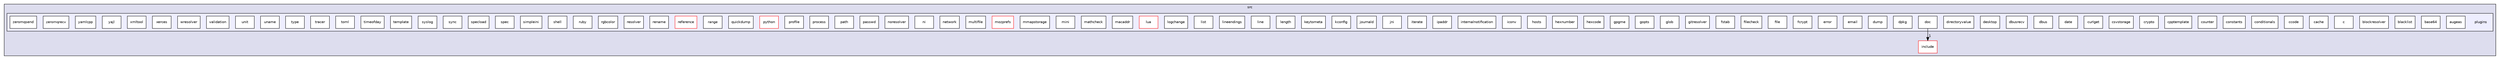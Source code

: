 digraph "plugins" {
  compound=true
  node [ fontsize="10", fontname="Helvetica"];
  edge [ labelfontsize="10", labelfontname="Helvetica"];
  subgraph clusterdir_68267d1309a1af8e8297ef4c3efbcdba {
    graph [ bgcolor="#ddddee", pencolor="black", label="src" fontname="Helvetica", fontsize="10", URL="dir_68267d1309a1af8e8297ef4c3efbcdba.html"]
  dir_b0856f6b0d80ccb263b2f415c91f9e17 [shape=box label="include" fillcolor="white" style="filled" color="red" URL="dir_b0856f6b0d80ccb263b2f415c91f9e17.html"];
  subgraph clusterdir_7020b8b7abcceffa3f9f7a2d24718f16 {
    graph [ bgcolor="#eeeeff", pencolor="black", label="" URL="dir_7020b8b7abcceffa3f9f7a2d24718f16.html"];
    dir_7020b8b7abcceffa3f9f7a2d24718f16 [shape=plaintext label="plugins"];
  dir_0da25102f37d526470daabf8ed215d6f [shape=box label="augeas" fillcolor="white" style="filled" URL="dir_0da25102f37d526470daabf8ed215d6f.html"];
  dir_aa6cf4d071a0e8d8ec248dd52d482642 [shape=box label="base64" fillcolor="white" style="filled" URL="dir_aa6cf4d071a0e8d8ec248dd52d482642.html"];
  dir_d1a8ed4fae8d4b7b0786abec76002cf0 [shape=box label="blacklist" fillcolor="white" style="filled" URL="dir_d1a8ed4fae8d4b7b0786abec76002cf0.html"];
  dir_7e57e7399cfd070e286d09337eca71e9 [shape=box label="blockresolver" fillcolor="white" style="filled" URL="dir_7e57e7399cfd070e286d09337eca71e9.html"];
  dir_8bc65180d9bb8d21dfc5b178f90ad8e4 [shape=box label="c" fillcolor="white" style="filled" URL="dir_8bc65180d9bb8d21dfc5b178f90ad8e4.html"];
  dir_3b9249cfe32c77c98650594c362760ce [shape=box label="cache" fillcolor="white" style="filled" URL="dir_3b9249cfe32c77c98650594c362760ce.html"];
  dir_feb57bcaa81411100a3f4000b8a1d967 [shape=box label="ccode" fillcolor="white" style="filled" URL="dir_feb57bcaa81411100a3f4000b8a1d967.html"];
  dir_8efb29764f86ec77f861395197e2f427 [shape=box label="conditionals" fillcolor="white" style="filled" URL="dir_8efb29764f86ec77f861395197e2f427.html"];
  dir_db1be7a3229a0e29cfc24bbe81c6caa5 [shape=box label="constants" fillcolor="white" style="filled" URL="dir_db1be7a3229a0e29cfc24bbe81c6caa5.html"];
  dir_d0da925f0076c772fb011b92731f8044 [shape=box label="counter" fillcolor="white" style="filled" URL="dir_d0da925f0076c772fb011b92731f8044.html"];
  dir_af5d448da9cc0c45e3b3d1677b76ac58 [shape=box label="cpptemplate" fillcolor="white" style="filled" URL="dir_af5d448da9cc0c45e3b3d1677b76ac58.html"];
  dir_bce0d49040716645ee101d1c0c07d6ee [shape=box label="crypto" fillcolor="white" style="filled" URL="dir_bce0d49040716645ee101d1c0c07d6ee.html"];
  dir_56c5b1f2fcbd43bc251cc8d4e6311b21 [shape=box label="csvstorage" fillcolor="white" style="filled" URL="dir_56c5b1f2fcbd43bc251cc8d4e6311b21.html"];
  dir_5f41e55b695f11675a0f007be9feea1b [shape=box label="curlget" fillcolor="white" style="filled" URL="dir_5f41e55b695f11675a0f007be9feea1b.html"];
  dir_ebc5b17501f7228c8e16f8268eac0bd1 [shape=box label="date" fillcolor="white" style="filled" URL="dir_ebc5b17501f7228c8e16f8268eac0bd1.html"];
  dir_4b502d80aef9deb49865a7ac113a3ad6 [shape=box label="dbus" fillcolor="white" style="filled" URL="dir_4b502d80aef9deb49865a7ac113a3ad6.html"];
  dir_67299d2f6b38701a02774bfdc4619b78 [shape=box label="dbusrecv" fillcolor="white" style="filled" URL="dir_67299d2f6b38701a02774bfdc4619b78.html"];
  dir_59ef8a0f2f347c23459de1811e709715 [shape=box label="desktop" fillcolor="white" style="filled" URL="dir_59ef8a0f2f347c23459de1811e709715.html"];
  dir_47193d960b47d88c2b8f720e973a2564 [shape=box label="directoryvalue" fillcolor="white" style="filled" URL="dir_47193d960b47d88c2b8f720e973a2564.html"];
  dir_a148703ae8c9eba3c23292523a71f768 [shape=box label="doc" fillcolor="white" style="filled" URL="dir_a148703ae8c9eba3c23292523a71f768.html"];
  dir_53f7bfd5edcd6df3dfd79eb210731605 [shape=box label="dpkg" fillcolor="white" style="filled" URL="dir_53f7bfd5edcd6df3dfd79eb210731605.html"];
  dir_347a5dd08e1bfefc33236e4c30120959 [shape=box label="dump" fillcolor="white" style="filled" URL="dir_347a5dd08e1bfefc33236e4c30120959.html"];
  dir_c60f85bcbca029793d9ebc06b7c0a997 [shape=box label="email" fillcolor="white" style="filled" URL="dir_c60f85bcbca029793d9ebc06b7c0a997.html"];
  dir_54cf0c322a621e232064acdd83526a9c [shape=box label="error" fillcolor="white" style="filled" URL="dir_54cf0c322a621e232064acdd83526a9c.html"];
  dir_cbda20a62f9fd53108742b325e561a94 [shape=box label="fcrypt" fillcolor="white" style="filled" URL="dir_cbda20a62f9fd53108742b325e561a94.html"];
  dir_bf7c5598b900defcddd44aa8969f9d7c [shape=box label="file" fillcolor="white" style="filled" URL="dir_bf7c5598b900defcddd44aa8969f9d7c.html"];
  dir_57af1f6f945dafff3f1f30844503f37e [shape=box label="filecheck" fillcolor="white" style="filled" URL="dir_57af1f6f945dafff3f1f30844503f37e.html"];
  dir_f4b49f33397505619a5109e7c9a04673 [shape=box label="fstab" fillcolor="white" style="filled" URL="dir_f4b49f33397505619a5109e7c9a04673.html"];
  dir_063de688844b914836592a79e9890f19 [shape=box label="gitresolver" fillcolor="white" style="filled" URL="dir_063de688844b914836592a79e9890f19.html"];
  dir_ccfcf641c76806a27d91c053a656df45 [shape=box label="glob" fillcolor="white" style="filled" URL="dir_ccfcf641c76806a27d91c053a656df45.html"];
  dir_3ee0f2d2c0869703c408c3b35eff8ae5 [shape=box label="gopts" fillcolor="white" style="filled" URL="dir_3ee0f2d2c0869703c408c3b35eff8ae5.html"];
  dir_ba55039eed38f91d972b28360a465d5b [shape=box label="gpgme" fillcolor="white" style="filled" URL="dir_ba55039eed38f91d972b28360a465d5b.html"];
  dir_ee29c418e0579ce0b482ea7dec819167 [shape=box label="hexcode" fillcolor="white" style="filled" URL="dir_ee29c418e0579ce0b482ea7dec819167.html"];
  dir_aa5f7a62906e33ad28fc23659d214f8d [shape=box label="hexnumber" fillcolor="white" style="filled" URL="dir_aa5f7a62906e33ad28fc23659d214f8d.html"];
  dir_000840097f1141354d4728bcd086ef76 [shape=box label="hosts" fillcolor="white" style="filled" URL="dir_000840097f1141354d4728bcd086ef76.html"];
  dir_c9362a478f15644dfac58201435bec37 [shape=box label="iconv" fillcolor="white" style="filled" URL="dir_c9362a478f15644dfac58201435bec37.html"];
  dir_928e5dd204fd81d37687692c41ccbd88 [shape=box label="internalnotification" fillcolor="white" style="filled" URL="dir_928e5dd204fd81d37687692c41ccbd88.html"];
  dir_5e9e80585be87a3584645b1d34107095 [shape=box label="ipaddr" fillcolor="white" style="filled" URL="dir_5e9e80585be87a3584645b1d34107095.html"];
  dir_1e9aed73a871a6e729bfa94a368ab78b [shape=box label="iterate" fillcolor="white" style="filled" URL="dir_1e9aed73a871a6e729bfa94a368ab78b.html"];
  dir_98e962130336c783d699b70b29a079e6 [shape=box label="jni" fillcolor="white" style="filled" URL="dir_98e962130336c783d699b70b29a079e6.html"];
  dir_17f5f8fbad306709b8208999daef2201 [shape=box label="journald" fillcolor="white" style="filled" URL="dir_17f5f8fbad306709b8208999daef2201.html"];
  dir_f5c9d7cf4e97909ad2887ed2cb748693 [shape=box label="kconfig" fillcolor="white" style="filled" URL="dir_f5c9d7cf4e97909ad2887ed2cb748693.html"];
  dir_1f5db4c62287c2b450f9a440d8d70aa3 [shape=box label="keytometa" fillcolor="white" style="filled" URL="dir_1f5db4c62287c2b450f9a440d8d70aa3.html"];
  dir_76eb4c248d2f74aaea0099e3afc571ae [shape=box label="length" fillcolor="white" style="filled" URL="dir_76eb4c248d2f74aaea0099e3afc571ae.html"];
  dir_bb082d6dd4991e2f90159a2fea4d6a3d [shape=box label="line" fillcolor="white" style="filled" URL="dir_bb082d6dd4991e2f90159a2fea4d6a3d.html"];
  dir_2e03af08e58d607983ddbf28efd72fca [shape=box label="lineendings" fillcolor="white" style="filled" URL="dir_2e03af08e58d607983ddbf28efd72fca.html"];
  dir_44e2cce21b498ece8059a6df316e489b [shape=box label="list" fillcolor="white" style="filled" URL="dir_44e2cce21b498ece8059a6df316e489b.html"];
  dir_61402a93115cc5ccf21493c6e9201ba7 [shape=box label="logchange" fillcolor="white" style="filled" URL="dir_61402a93115cc5ccf21493c6e9201ba7.html"];
  dir_ee6aa1c688a3b9fb588e8125e26298d2 [shape=box label="lua" fillcolor="white" style="filled" color="red" URL="dir_ee6aa1c688a3b9fb588e8125e26298d2.html"];
  dir_e62a0a4e69ba08e7da2dc5a2080d9e4b [shape=box label="macaddr" fillcolor="white" style="filled" URL="dir_e62a0a4e69ba08e7da2dc5a2080d9e4b.html"];
  dir_50471c48e798a2f761031afb98e1ce6d [shape=box label="mathcheck" fillcolor="white" style="filled" URL="dir_50471c48e798a2f761031afb98e1ce6d.html"];
  dir_8c63f51f75cb100ff6f7d5c0d6921434 [shape=box label="mini" fillcolor="white" style="filled" URL="dir_8c63f51f75cb100ff6f7d5c0d6921434.html"];
  dir_01dde3f3ecdd5acab698f59de4ecfd01 [shape=box label="mmapstorage" fillcolor="white" style="filled" URL="dir_01dde3f3ecdd5acab698f59de4ecfd01.html"];
  dir_24179a9b112c2e4eb51dc774f561d50d [shape=box label="mozprefs" fillcolor="white" style="filled" color="red" URL="dir_24179a9b112c2e4eb51dc774f561d50d.html"];
  dir_9e85765c9e322d3f4cb080ba525287cd [shape=box label="multifile" fillcolor="white" style="filled" URL="dir_9e85765c9e322d3f4cb080ba525287cd.html"];
  dir_a947988000fb94fcb137b6a447a87bc1 [shape=box label="network" fillcolor="white" style="filled" URL="dir_a947988000fb94fcb137b6a447a87bc1.html"];
  dir_ef95e8dd6f275c1b9595d7688cc8f003 [shape=box label="ni" fillcolor="white" style="filled" URL="dir_ef95e8dd6f275c1b9595d7688cc8f003.html"];
  dir_c2198d663f420ceb3031b4996a5d3915 [shape=box label="noresolver" fillcolor="white" style="filled" URL="dir_c2198d663f420ceb3031b4996a5d3915.html"];
  dir_a6139cac22c4981e36bbdaa151dc692e [shape=box label="passwd" fillcolor="white" style="filled" URL="dir_a6139cac22c4981e36bbdaa151dc692e.html"];
  dir_63801dd6cb36b21d5f5f3b382c561ff3 [shape=box label="path" fillcolor="white" style="filled" URL="dir_63801dd6cb36b21d5f5f3b382c561ff3.html"];
  dir_b26955a9987a3c4a965466a46ea213a3 [shape=box label="process" fillcolor="white" style="filled" URL="dir_b26955a9987a3c4a965466a46ea213a3.html"];
  dir_af58836c9eafd9e29b953e0e064cc1d8 [shape=box label="profile" fillcolor="white" style="filled" URL="dir_af58836c9eafd9e29b953e0e064cc1d8.html"];
  dir_4f56e0ba1989c2c025ff5a8b5c476e34 [shape=box label="python" fillcolor="white" style="filled" color="red" URL="dir_4f56e0ba1989c2c025ff5a8b5c476e34.html"];
  dir_b6d840d4a9235d095eddd5e4bc6cbb0d [shape=box label="quickdump" fillcolor="white" style="filled" URL="dir_b6d840d4a9235d095eddd5e4bc6cbb0d.html"];
  dir_94000567962aafefe60cd7b4c9eff0e4 [shape=box label="range" fillcolor="white" style="filled" URL="dir_94000567962aafefe60cd7b4c9eff0e4.html"];
  dir_1146f3724c3346f9221bd594b4511dc6 [shape=box label="reference" fillcolor="white" style="filled" color="red" URL="dir_1146f3724c3346f9221bd594b4511dc6.html"];
  dir_32caf32cb4646f65e189aa2ab346a137 [shape=box label="rename" fillcolor="white" style="filled" URL="dir_32caf32cb4646f65e189aa2ab346a137.html"];
  dir_053449e8847b47762d37248475fcae64 [shape=box label="resolver" fillcolor="white" style="filled" URL="dir_053449e8847b47762d37248475fcae64.html"];
  dir_6111615fef04dbacd21c7af5f555cb7a [shape=box label="rgbcolor" fillcolor="white" style="filled" URL="dir_6111615fef04dbacd21c7af5f555cb7a.html"];
  dir_74659524fb787e38e734f2d5026f5d3c [shape=box label="ruby" fillcolor="white" style="filled" URL="dir_74659524fb787e38e734f2d5026f5d3c.html"];
  dir_590b6e54c52ad2db4ef44fbdace1cd3e [shape=box label="shell" fillcolor="white" style="filled" URL="dir_590b6e54c52ad2db4ef44fbdace1cd3e.html"];
  dir_e0f8752ca1b0c4079f3f7697a715b980 [shape=box label="simpleini" fillcolor="white" style="filled" URL="dir_e0f8752ca1b0c4079f3f7697a715b980.html"];
  dir_af01b10449c4d802d74a908d967ae7b3 [shape=box label="spec" fillcolor="white" style="filled" URL="dir_af01b10449c4d802d74a908d967ae7b3.html"];
  dir_8611e2a905c637042d635cb6bb9f42ec [shape=box label="specload" fillcolor="white" style="filled" URL="dir_8611e2a905c637042d635cb6bb9f42ec.html"];
  dir_9e66e11043a1b516876ed3e502bf4b93 [shape=box label="sync" fillcolor="white" style="filled" URL="dir_9e66e11043a1b516876ed3e502bf4b93.html"];
  dir_e02d4a628d12fd9a9ca03566e0cfe50c [shape=box label="syslog" fillcolor="white" style="filled" URL="dir_e02d4a628d12fd9a9ca03566e0cfe50c.html"];
  dir_17e2e6ccc98ac38cc6550cc92014bc67 [shape=box label="template" fillcolor="white" style="filled" URL="dir_17e2e6ccc98ac38cc6550cc92014bc67.html"];
  dir_072aeae292911125c92f05c4be383300 [shape=box label="timeofday" fillcolor="white" style="filled" URL="dir_072aeae292911125c92f05c4be383300.html"];
  dir_a03e9e8ece67b95deb750d94a7e94927 [shape=box label="toml" fillcolor="white" style="filled" URL="dir_a03e9e8ece67b95deb750d94a7e94927.html"];
  dir_d3d9394358b1adedca1a6a4aa3974a52 [shape=box label="tracer" fillcolor="white" style="filled" URL="dir_d3d9394358b1adedca1a6a4aa3974a52.html"];
  dir_4ed5e98c178d32c4565324ccd337b93f [shape=box label="type" fillcolor="white" style="filled" URL="dir_4ed5e98c178d32c4565324ccd337b93f.html"];
  dir_d1d926c23dc9f711f97af0ca8a97b9fe [shape=box label="uname" fillcolor="white" style="filled" URL="dir_d1d926c23dc9f711f97af0ca8a97b9fe.html"];
  dir_524202eb4af8a0d132677d657c3e8d54 [shape=box label="unit" fillcolor="white" style="filled" URL="dir_524202eb4af8a0d132677d657c3e8d54.html"];
  dir_6ee55d57cb72915ba72673a85bef04d2 [shape=box label="validation" fillcolor="white" style="filled" URL="dir_6ee55d57cb72915ba72673a85bef04d2.html"];
  dir_670a33e44c879d952b08f7d5e798a671 [shape=box label="wresolver" fillcolor="white" style="filled" URL="dir_670a33e44c879d952b08f7d5e798a671.html"];
  dir_de395850dac841deadbbd57d31c61b5e [shape=box label="xerces" fillcolor="white" style="filled" URL="dir_de395850dac841deadbbd57d31c61b5e.html"];
  dir_a355f655652f5796a7ac3f4ff59d30f8 [shape=box label="xmltool" fillcolor="white" style="filled" URL="dir_a355f655652f5796a7ac3f4ff59d30f8.html"];
  dir_96a438aa6f9a619a2aacf8850fa6fa91 [shape=box label="yajl" fillcolor="white" style="filled" URL="dir_96a438aa6f9a619a2aacf8850fa6fa91.html"];
  dir_3a5ed238defc9daae4a4a4457417bfa0 [shape=box label="yamlcpp" fillcolor="white" style="filled" URL="dir_3a5ed238defc9daae4a4a4457417bfa0.html"];
  dir_2d71c695564f7b0f32b89e21165edc25 [shape=box label="zeromqrecv" fillcolor="white" style="filled" URL="dir_2d71c695564f7b0f32b89e21165edc25.html"];
  dir_989d4a543c842cd6bd4f69cba9bfe18e [shape=box label="zeromqsend" fillcolor="white" style="filled" URL="dir_989d4a543c842cd6bd4f69cba9bfe18e.html"];
  }
  }
  dir_a148703ae8c9eba3c23292523a71f768->dir_b0856f6b0d80ccb263b2f415c91f9e17 [headlabel="1", labeldistance=1.5 headhref="dir_000041_000031.html"];
}

